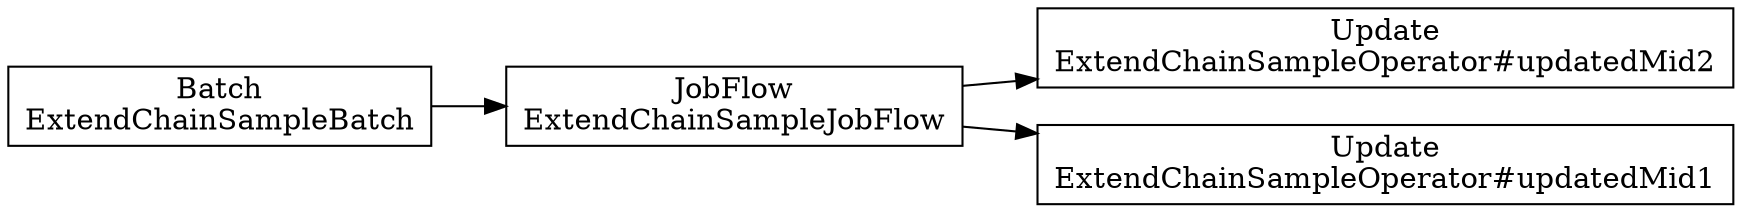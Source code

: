 digraph {
    rankdir = LR;
    "147cdd84-a3af-4dbb-a14b-4918cf5f7067" [shape=box, label="Batch\nExtendChainSampleBatch"];
    "d51a101c-1a0b-4cb0-9530-53ce10187625" [shape=box, label="JobFlow\nExtendChainSampleJobFlow"];
    "25c8775b-070d-4065-95b2-171ff8552d40" [shape=box, label="Update\nExtendChainSampleOperator#updatedMid2"];
    "d51a101c-1a0b-4cb0-9530-53ce10187625" -> "25c8775b-070d-4065-95b2-171ff8552d40";
    "58ceed35-d4af-478d-998f-d2c5e1d05c87" [shape=box, label="Update\nExtendChainSampleOperator#updatedMid1"];
    "d51a101c-1a0b-4cb0-9530-53ce10187625" -> "58ceed35-d4af-478d-998f-d2c5e1d05c87";
    "147cdd84-a3af-4dbb-a14b-4918cf5f7067" -> "d51a101c-1a0b-4cb0-9530-53ce10187625";
}
